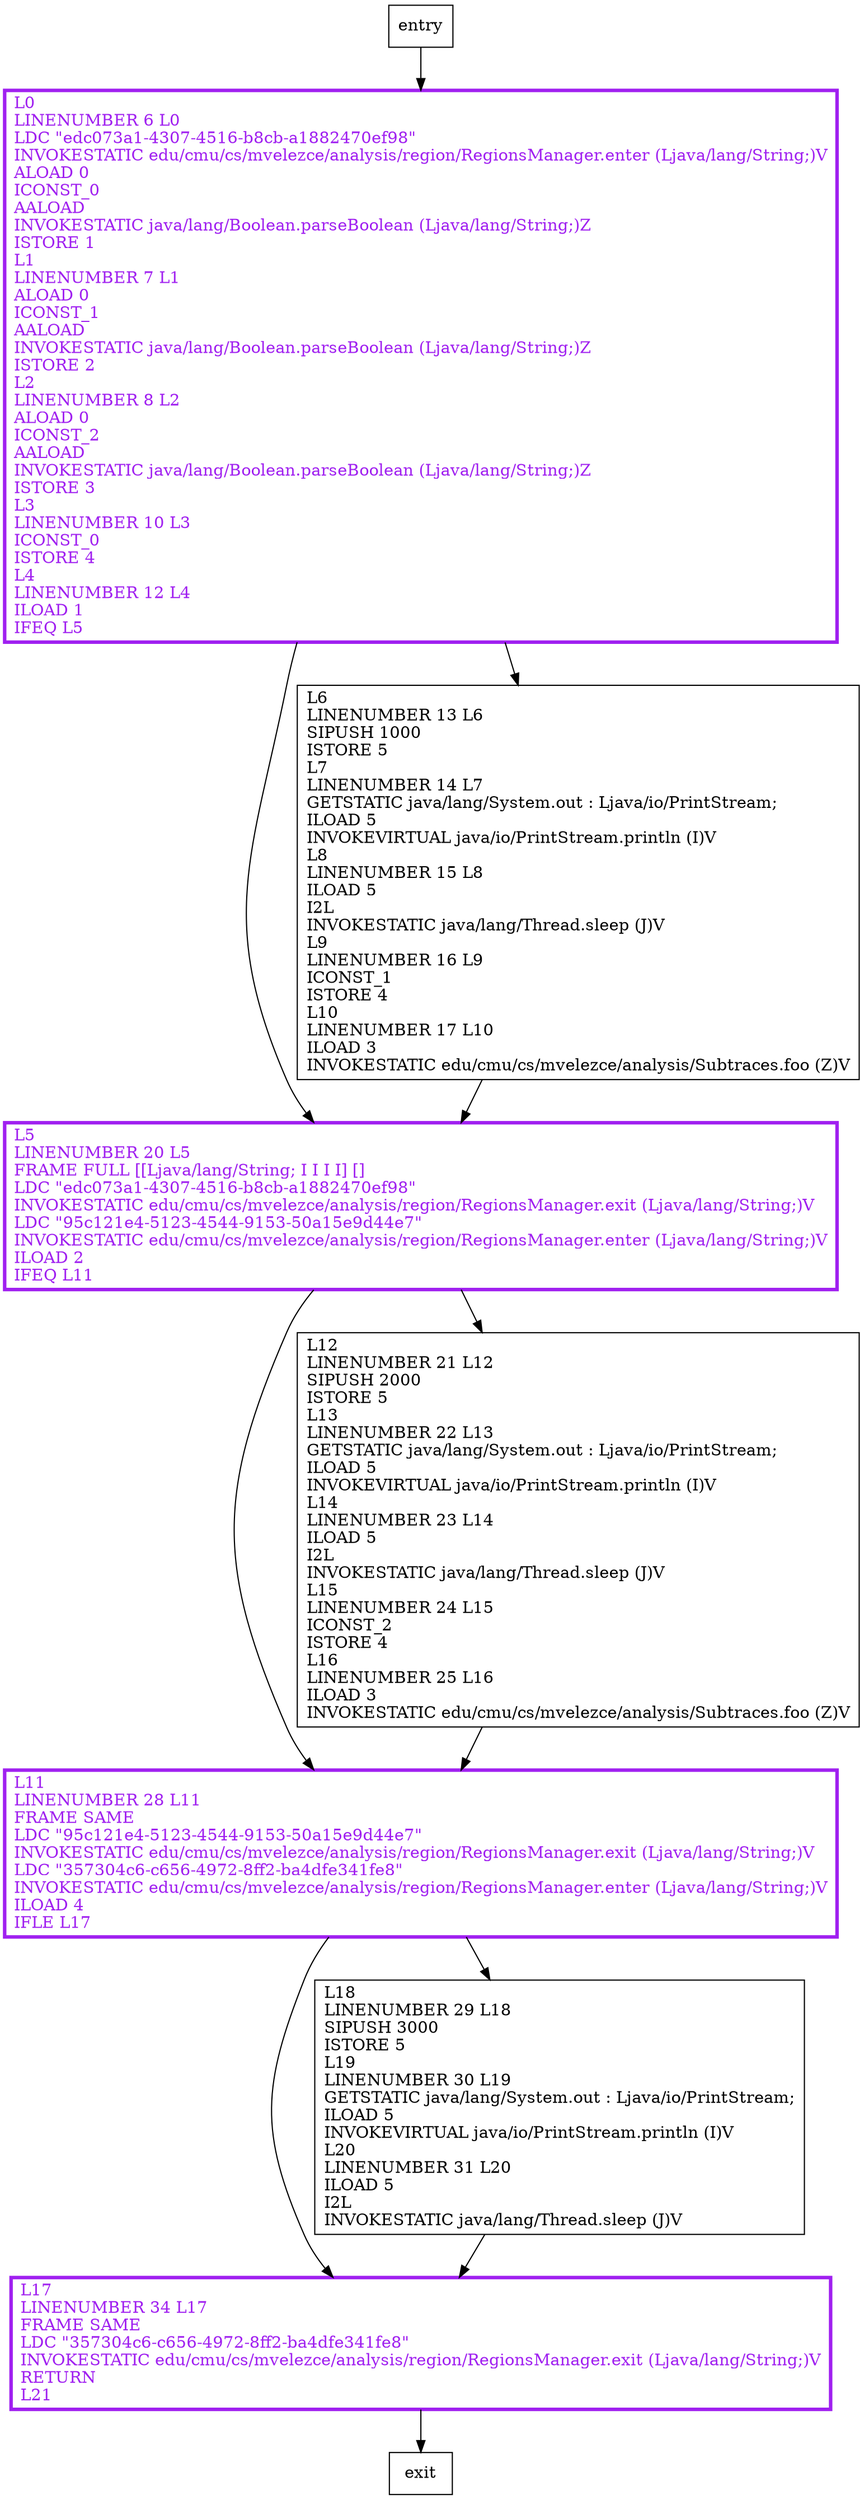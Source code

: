 digraph main {
node [shape=record];
1414093109 [label="L5\lLINENUMBER 20 L5\lFRAME FULL [[Ljava/lang/String; I I I I] []\lLDC \"edc073a1-4307-4516-b8cb-a1882470ef98\"\lINVOKESTATIC edu/cmu/cs/mvelezce/analysis/region/RegionsManager.exit (Ljava/lang/String;)V\lLDC \"95c121e4-5123-4544-9153-50a15e9d44e7\"\lINVOKESTATIC edu/cmu/cs/mvelezce/analysis/region/RegionsManager.enter (Ljava/lang/String;)V\lILOAD 2\lIFEQ L11\l"];
161123811 [label="L0\lLINENUMBER 6 L0\lLDC \"edc073a1-4307-4516-b8cb-a1882470ef98\"\lINVOKESTATIC edu/cmu/cs/mvelezce/analysis/region/RegionsManager.enter (Ljava/lang/String;)V\lALOAD 0\lICONST_0\lAALOAD\lINVOKESTATIC java/lang/Boolean.parseBoolean (Ljava/lang/String;)Z\lISTORE 1\lL1\lLINENUMBER 7 L1\lALOAD 0\lICONST_1\lAALOAD\lINVOKESTATIC java/lang/Boolean.parseBoolean (Ljava/lang/String;)Z\lISTORE 2\lL2\lLINENUMBER 8 L2\lALOAD 0\lICONST_2\lAALOAD\lINVOKESTATIC java/lang/Boolean.parseBoolean (Ljava/lang/String;)Z\lISTORE 3\lL3\lLINENUMBER 10 L3\lICONST_0\lISTORE 4\lL4\lLINENUMBER 12 L4\lILOAD 1\lIFEQ L5\l"];
980326486 [label="L11\lLINENUMBER 28 L11\lFRAME SAME\lLDC \"95c121e4-5123-4544-9153-50a15e9d44e7\"\lINVOKESTATIC edu/cmu/cs/mvelezce/analysis/region/RegionsManager.exit (Ljava/lang/String;)V\lLDC \"357304c6-c656-4972-8ff2-ba4dfe341fe8\"\lINVOKESTATIC edu/cmu/cs/mvelezce/analysis/region/RegionsManager.enter (Ljava/lang/String;)V\lILOAD 4\lIFLE L17\l"];
1214498988 [label="L17\lLINENUMBER 34 L17\lFRAME SAME\lLDC \"357304c6-c656-4972-8ff2-ba4dfe341fe8\"\lINVOKESTATIC edu/cmu/cs/mvelezce/analysis/region/RegionsManager.exit (Ljava/lang/String;)V\lRETURN\lL21\l"];
1459462244 [label="L18\lLINENUMBER 29 L18\lSIPUSH 3000\lISTORE 5\lL19\lLINENUMBER 30 L19\lGETSTATIC java/lang/System.out : Ljava/io/PrintStream;\lILOAD 5\lINVOKEVIRTUAL java/io/PrintStream.println (I)V\lL20\lLINENUMBER 31 L20\lILOAD 5\lI2L\lINVOKESTATIC java/lang/Thread.sleep (J)V\l"];
142561311 [label="L6\lLINENUMBER 13 L6\lSIPUSH 1000\lISTORE 5\lL7\lLINENUMBER 14 L7\lGETSTATIC java/lang/System.out : Ljava/io/PrintStream;\lILOAD 5\lINVOKEVIRTUAL java/io/PrintStream.println (I)V\lL8\lLINENUMBER 15 L8\lILOAD 5\lI2L\lINVOKESTATIC java/lang/Thread.sleep (J)V\lL9\lLINENUMBER 16 L9\lICONST_1\lISTORE 4\lL10\lLINENUMBER 17 L10\lILOAD 3\lINVOKESTATIC edu/cmu/cs/mvelezce/analysis/Subtraces.foo (Z)V\l"];
1741092056 [label="L12\lLINENUMBER 21 L12\lSIPUSH 2000\lISTORE 5\lL13\lLINENUMBER 22 L13\lGETSTATIC java/lang/System.out : Ljava/io/PrintStream;\lILOAD 5\lINVOKEVIRTUAL java/io/PrintStream.println (I)V\lL14\lLINENUMBER 23 L14\lILOAD 5\lI2L\lINVOKESTATIC java/lang/Thread.sleep (J)V\lL15\lLINENUMBER 24 L15\lICONST_2\lISTORE 4\lL16\lLINENUMBER 25 L16\lILOAD 3\lINVOKESTATIC edu/cmu/cs/mvelezce/analysis/Subtraces.foo (Z)V\l"];
entry;
exit;
1414093109 -> 980326486;
1414093109 -> 1741092056;
entry -> 161123811;
161123811 -> 1414093109;
161123811 -> 142561311;
980326486 -> 1214498988;
980326486 -> 1459462244;
1214498988 -> exit;
1459462244 -> 1214498988;
142561311 -> 1414093109;
1741092056 -> 980326486;
1414093109[fontcolor="purple", penwidth=3, color="purple"];
161123811[fontcolor="purple", penwidth=3, color="purple"];
980326486[fontcolor="purple", penwidth=3, color="purple"];
1214498988[fontcolor="purple", penwidth=3, color="purple"];
}

